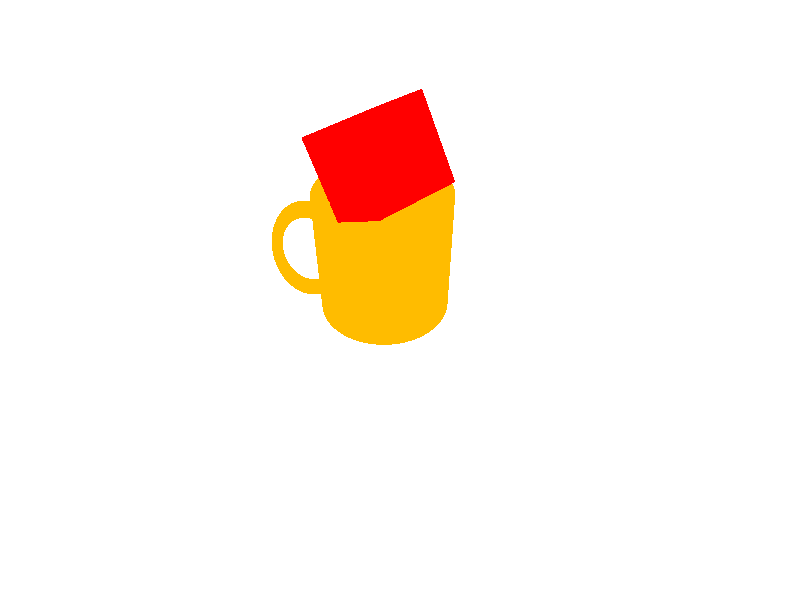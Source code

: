 #include "colors.inc"    
          
                                 
                                 
//Base
                         
difference {   

 cylinder{ <-0.3,0,0>,<-0.3,2.5,0>, 1.25 //base , tapa y radio 
         pigment{ color Orange }          
        }                                                     
                       
  cylinder{ <-0.3,0.05,0>,<-0.3,2.75,0>, 1.20 //base , tapa y radio 
         pigment{ color Orange } 
        }                           
}     

//Mango
                      
                      
union {                      
        torus{ 0.9, 0.15 // radio mayor y menor 
                 rotate<90,0,0> 
                 translate< -2.60, 1.25, 0> 
                 pigment{ color Orange}   
                 scale <0.65,1,1>
        }   
                           
                           
        cylinder{ <0,0,0>,<0,0.5,0>, 0.15 //base , tapa y radio 
                rotate<0,0,90> 
                translate<-1.25,2.15,0>
                pigment{ color Orange } 
                }      
                
        cylinder{ <0,0,0>,<0,0.5,0>, 0.15 //base , tapa y radio 
                rotate<0,0,90> 
                translate<-1.25,0.35,0>
                pigment{ color Orange } 
        }      
}             


//Cubo de rubbik

box 
{ 
 <0,0,0>, <1.6,1.6,1.6>    
 translate<0.3,2,-0.7>
 rotate<30,45,45>
 pigment { color Red } 
}



//Eliminar

// La posicion de la camara 
camera { 
 location <0,8,-9> 
 look_at <0,0,0> 
} 
                        
                        
// Punto de luz 
light_source { 
 <-10,10,-7> 
 color rgb <2,2,2> // White 
}   
                          
                        
// Punto de luz 
light_source { 
 <10,10,-7> 
 color rgb <2,2,2> // White 
}   
 
plane { 
 y, 0 
 texture { 
 pigment { color White } 
 normal { 
 ripples 0
 } 
 } 
}